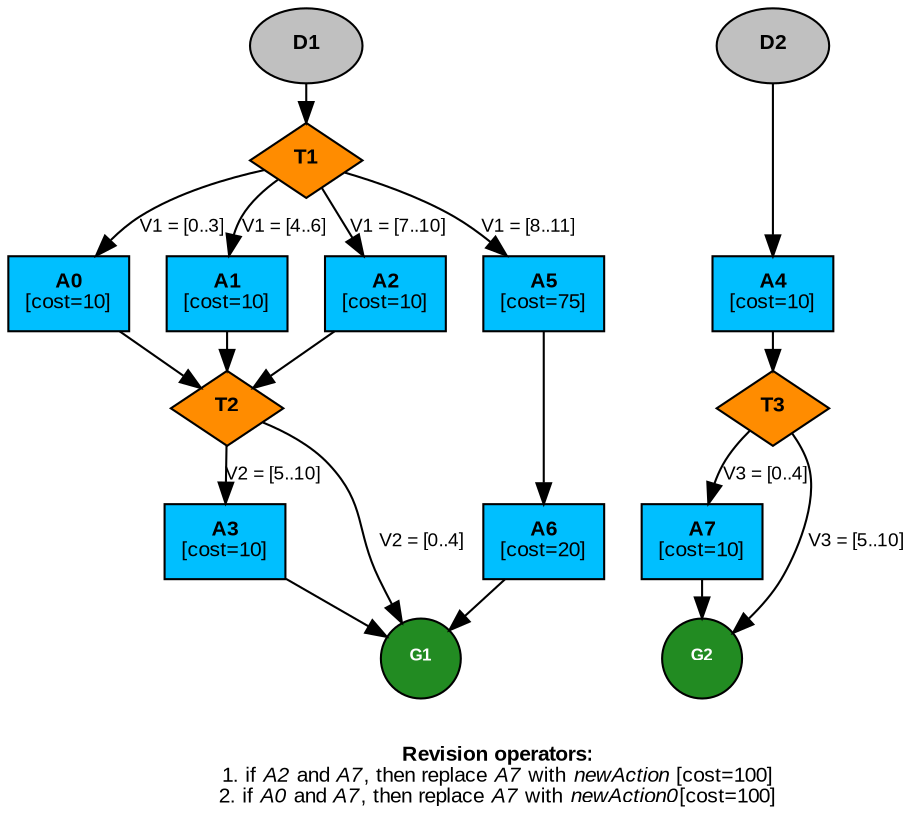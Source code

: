digraph test_4 {
newrank=true;
ranksep = 0.25;
node [shape=box, style=filled, fillcolor=deepskyblue, fontname=arial, fontsize=10];
edge [fontname=arial, fontsize=9];

// Contexts
d1 [label=<<b>D1</b>>, shape=oval, style=filled, fillcolor=grey];
d2 [label=<<b>D2</b>>, shape=oval, style=filled, fillcolor=grey];

// Tests
t1 [shape=diamond, label=<<b>T1</b>>, fillcolor=darkorange]
t2 [shape=diamond, label=<<b>T2</b>>, fillcolor=darkorange]
t3 [shape=diamond, label=<<b>T3</b>>, fillcolor=darkorange]

// Actions
a0 [label=<<b>A0</b><br/>[cost=10]>];
a1 [label=<<b>A1</b><br/>[cost=10]>];
a2 [label=<<b>A2</b><br/>[cost=10]>];
a3 [label=<<b>A3</b><br/>[cost=10]>];
a7 [label=<<b>A7</b><br/>[cost=10]>];
a4 [label=<<b>A4</b><br/>[cost=10]>];
a5 [label=<<b>A5</b><br/>[cost=75]>];
a6 [label=<<b>A6</b><br/>[cost=20]>];

// Alternative
// d2_alt1 [shape=trapezium, height=0.3, width=0.4, fixedsize=true, fillcolor=grey, label=""];
// d2_alt2 [shape=trapezium, height=0.3, width=0.4, fixedsize=true, fillcolor=grey, label=""];

// Goals
g1 [shape=circle, width=0.1, fillcolor=forestgreen, label=<<b>G1</b>>, fontcolor=white, fontsize=8];
g2 [shape=circle, width=0.1, fillcolor=forestgreen, label=<<b>G2</b>>, fontcolor=white, fontsize=8];

d1 -> t1;
t1 -> a0 [label=<V1 = [0..3]>];
t1 -> a1 [label=<V1 = [4..6]>];
t1 -> a2 [label=<V1 = [7..10]>];
t1 -> a5 [label=<V1 = [8..11]>];
{a0, a1, a2} -> t2;
t2 -> g1 [label=<V2 = [0..4]>];
t2 -> a3 [label=<V2 = [5..10]>];
a3 -> g1;
a5 -> a6 -> g1;

// Arcs
// subgraph cluster_0 {
//     a3;
//     a7;
//     style=dotted;
//     label=<<i>Shared</i>>;
//     fontname=arial;
//     fontsize=9;
// }

d2 -> a4 -> t3;
t3 -> a7 [label=<V3 = [0..4]>];
t3 -> g2 [label=<V3 = [5..10]>];
a7 -> g2;

{g1, g2} -> ros [style=invis];
ros [shape=box, width=5, style=filled, fillcolor=white, color=white, align=center, label=<
<b>Revision operators:</b><br/>
1. if <i>A2</i> and <i>A7</i>, then replace <i>A7</i> with <i>newAction</i> [cost=100]<br/>
2. if <i>A0</i> and <i>A7</i>, then replace <i>A7</i> with <i>newAction0</i>[cost=100]
>]

{rank=same; d1; d2 }
{rank=same; a0; a1; a2; a5; a4}
{rank=same; a3; a6; a7 }
}

